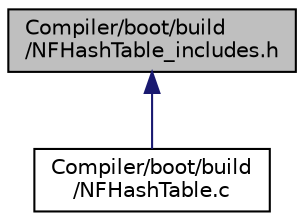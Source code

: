 digraph "Compiler/boot/build/NFHashTable_includes.h"
{
  edge [fontname="Helvetica",fontsize="10",labelfontname="Helvetica",labelfontsize="10"];
  node [fontname="Helvetica",fontsize="10",shape=record];
  Node9 [label="Compiler/boot/build\l/NFHashTable_includes.h",height=0.2,width=0.4,color="black", fillcolor="grey75", style="filled", fontcolor="black"];
  Node9 -> Node10 [dir="back",color="midnightblue",fontsize="10",style="solid",fontname="Helvetica"];
  Node10 [label="Compiler/boot/build\l/NFHashTable.c",height=0.2,width=0.4,color="black", fillcolor="white", style="filled",URL="$dc/de7/_n_f_hash_table_8c.html"];
}
